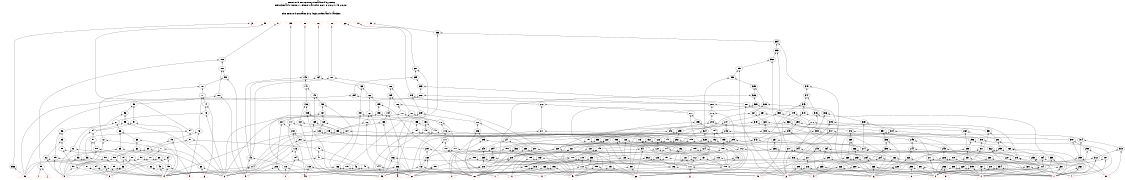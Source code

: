 # Network structure generated by ABC

digraph network {
size = "7.5,10";
center = true;
edge [dir = back];

{
  node [shape = plaintext];
  edge [style = invis];
  LevelTitle1 [label=""];
  LevelTitle2 [label=""];
  Level17 [label = ""];
  Level16 [label = ""];
  Level15 [label = ""];
  Level14 [label = ""];
  Level13 [label = ""];
  Level12 [label = ""];
  Level11 [label = ""];
  Level10 [label = ""];
  Level9 [label = ""];
  Level8 [label = ""];
  Level7 [label = ""];
  Level6 [label = ""];
  Level5 [label = ""];
  Level4 [label = ""];
  Level3 [label = ""];
  Level2 [label = ""];
  Level1 [label = ""];
  Level0 [label = ""];
  LevelTitle1 ->  LevelTitle2 ->  Level17 ->  Level16 ->  Level15 ->  Level14 ->  Level13 ->  Level12 ->  Level11 ->  Level10 ->  Level9 ->  Level8 ->  Level7 ->  Level6 ->  Level5 ->  Level4 ->  Level3 ->  Level2 ->  Level1 ->  Level0;
}

{
  rank = same;
  LevelTitle1;
  title1 [shape=plaintext,
          fontsize=20,
          fontname = "Times-Roman",
          label="Network structure visualized by ABC\nBenchmark \"term1\". Time was Thu Oct  8 20:27:49 2020. "
         ];
}

{
  rank = same;
  LevelTitle2;
  title2 [shape=plaintext,
          fontsize=18,
          fontname = "Times-Roman",
          label="The network contains 312 logic nodes and 0 latches.\n"
         ];
}

{
  rank = same;
  Level17;
  Node35 [label = "j0", shape = invtriangle, color = coral, fillcolor = coral];
  Node36 [label = "k0", shape = invtriangle, color = coral, fillcolor = coral];
  Node37 [label = "l0", shape = invtriangle, color = coral, fillcolor = coral];
  Node38 [label = "m0", shape = invtriangle, color = coral, fillcolor = coral];
  Node39 [label = "n0", shape = invtriangle, color = coral, fillcolor = coral];
  Node40 [label = "o0", shape = invtriangle, color = coral, fillcolor = coral];
  Node41 [label = "p0", shape = invtriangle, color = coral, fillcolor = coral];
  Node42 [label = "q0", shape = invtriangle, color = coral, fillcolor = coral];
  Node43 [label = "r0", shape = invtriangle, color = coral, fillcolor = coral];
  Node44 [label = "s0", shape = invtriangle, color = coral, fillcolor = coral];
}

{
  rank = same;
  Level16;
  Node355 [label = "355\n", shape = ellipse];
}

{
  rank = same;
  Level15;
  Node354 [label = "354\n", shape = ellipse];
}

{
  rank = same;
  Level14;
  Node353 [label = "353\n", shape = ellipse];
}

{
  rank = same;
  Level13;
  Node102 [label = "102\n", shape = ellipse];
  Node352 [label = "352\n", shape = ellipse];
}

{
  rank = same;
  Level12;
  Node101 [label = "101\n", shape = ellipse];
  Node287 [label = "287\n", shape = ellipse];
  Node351 [label = "351\n", shape = ellipse];
}

{
  rank = same;
  Level11;
  Node99 [label = "99\n", shape = ellipse];
  Node143 [label = "143\n", shape = ellipse];
  Node164 [label = "164\n", shape = ellipse];
  Node187 [label = "187\n", shape = ellipse];
  Node285 [label = "285\n", shape = ellipse];
  Node330 [label = "330\n", shape = ellipse];
}

{
  rank = same;
  Level10;
  Node78 [label = "78\n", shape = ellipse];
  Node141 [label = "141\n", shape = ellipse];
  Node163 [label = "163\n", shape = ellipse];
  Node186 [label = "186\n", shape = ellipse];
  Node283 [label = "283\n", shape = ellipse];
  Node329 [label = "329\n", shape = ellipse];
  Node348 [label = "348\n", shape = ellipse];
}

{
  rank = same;
  Level9;
  Node77 [label = "77\n", shape = ellipse];
  Node100 [label = "100\n", shape = ellipse];
  Node140 [label = "140\n", shape = ellipse];
  Node162 [label = "162\n", shape = ellipse];
  Node185 [label = "185\n", shape = ellipse];
  Node213 [label = "213\n", shape = ellipse];
  Node282 [label = "282\n", shape = ellipse];
  Node284 [label = "284\n", shape = ellipse];
  Node326 [label = "326\n", shape = ellipse];
  Node347 [label = "347\n", shape = ellipse];
}

{
  rank = same;
  Level8;
  Node74 [label = "74\n", shape = ellipse];
  Node98 [label = "98\n", shape = ellipse];
  Node136 [label = "136\n", shape = ellipse];
  Node138 [label = "138\n", shape = ellipse];
  Node159 [label = "159\n", shape = ellipse];
  Node182 [label = "182\n", shape = ellipse];
  Node212 [label = "212\n", shape = ellipse];
  Node280 [label = "280\n", shape = ellipse];
  Node281 [label = "281\n", shape = ellipse];
  Node325 [label = "325\n", shape = ellipse];
  Node328 [label = "328\n", shape = ellipse];
  Node343 [label = "343\n", shape = ellipse];
}

{
  rank = same;
  Level7;
  Node73 [label = "73\n", shape = ellipse];
  Node96 [label = "96\n", shape = ellipse];
  Node135 [label = "135\n", shape = ellipse];
  Node137 [label = "137\n", shape = ellipse];
  Node157 [label = "157\n", shape = ellipse];
  Node158 [label = "158\n", shape = ellipse];
  Node161 [label = "161\n", shape = ellipse];
  Node180 [label = "180\n", shape = ellipse];
  Node181 [label = "181\n", shape = ellipse];
  Node184 [label = "184\n", shape = ellipse];
  Node209 [label = "209\n", shape = ellipse];
  Node210 [label = "210\n", shape = ellipse];
  Node251 [label = "251\n", shape = ellipse];
  Node276 [label = "276\n", shape = ellipse];
  Node279 [label = "279\n", shape = ellipse];
  Node306 [label = "306\n", shape = ellipse];
  Node327 [label = "327\n", shape = ellipse];
  Node340 [label = "340\n", shape = ellipse];
  Node346 [label = "346\n", shape = ellipse];
  Node350 [label = "350\n", shape = ellipse];
}

{
  rank = same;
  Level6;
  Node67 [label = "67\n", shape = ellipse];
  Node95 [label = "95\n", shape = ellipse];
  Node97 [label = "97\n", shape = ellipse];
  Node117 [label = "117\n", shape = ellipse];
  Node129 [label = "129\n", shape = ellipse];
  Node134 [label = "134\n", shape = ellipse];
  Node139 [label = "139\n", shape = ellipse];
  Node150 [label = "150\n", shape = ellipse];
  Node155 [label = "155\n", shape = ellipse];
  Node160 [label = "160\n", shape = ellipse];
  Node178 [label = "178\n", shape = ellipse];
  Node183 [label = "183\n", shape = ellipse];
  Node195 [label = "195\n", shape = ellipse];
  Node204 [label = "204\n", shape = ellipse];
  Node208 [label = "208\n", shape = ellipse];
  Node247 [label = "247\n", shape = ellipse];
  Node250 [label = "250\n", shape = ellipse];
  Node273 [label = "273\n", shape = ellipse];
  Node278 [label = "278\n", shape = ellipse];
  Node305 [label = "305\n", shape = ellipse];
  Node320 [label = "320\n", shape = ellipse];
  Node338 [label = "338\n", shape = ellipse];
  Node345 [label = "345\n", shape = ellipse];
  Node349 [label = "349\n", shape = ellipse];
}

{
  rank = same;
  Level5;
  Node54 [label = "54\n", shape = ellipse];
  Node66 [label = "66\n", shape = ellipse];
  Node76 [label = "76\n", shape = ellipse];
  Node86 [label = "86\n", shape = ellipse];
  Node94 [label = "94\n", shape = ellipse];
  Node115 [label = "115\n", shape = ellipse];
  Node127 [label = "127\n", shape = ellipse];
  Node128 [label = "128\n", shape = ellipse];
  Node133 [label = "133\n", shape = ellipse];
  Node148 [label = "148\n", shape = ellipse];
  Node149 [label = "149\n", shape = ellipse];
  Node154 [label = "154\n", shape = ellipse];
  Node176 [label = "176\n", shape = ellipse];
  Node194 [label = "194\n", shape = ellipse];
  Node202 [label = "202\n", shape = ellipse];
  Node206 [label = "206\n", shape = ellipse];
  Node211 [label = "211\n", shape = ellipse];
  Node242 [label = "242\n", shape = ellipse];
  Node246 [label = "246\n", shape = ellipse];
  Node249 [label = "249\n", shape = ellipse];
  Node262 [label = "262\n", shape = ellipse];
  Node272 [label = "272\n", shape = ellipse];
  Node295 [label = "295\n", shape = ellipse];
  Node303 [label = "303\n", shape = ellipse];
  Node304 [label = "304\n", shape = ellipse];
  Node317 [label = "317\n", shape = ellipse];
  Node319 [label = "319\n", shape = ellipse];
  Node324 [label = "324\n", shape = ellipse];
  Node331 [label = "331\n", shape = ellipse];
  Node337 [label = "337\n", shape = ellipse];
}

{
  rank = same;
  Level4;
  Node51 [label = "51\n", shape = ellipse];
  Node63 [label = "63\n", shape = ellipse];
  Node72 [label = "72\n", shape = ellipse];
  Node75 [label = "75\n", shape = ellipse];
  Node83 [label = "83\n", shape = ellipse];
  Node91 [label = "91\n", shape = ellipse];
  Node113 [label = "113\n", shape = ellipse];
  Node122 [label = "122\n", shape = ellipse];
  Node126 [label = "126\n", shape = ellipse];
  Node132 [label = "132\n", shape = ellipse];
  Node147 [label = "147\n", shape = ellipse];
  Node153 [label = "153\n", shape = ellipse];
  Node171 [label = "171\n", shape = ellipse];
  Node175 [label = "175\n", shape = ellipse];
  Node191 [label = "191\n", shape = ellipse];
  Node192 [label = "192\n", shape = ellipse];
  Node193 [label = "193\n", shape = ellipse];
  Node201 [label = "201\n", shape = ellipse];
  Node205 [label = "205\n", shape = ellipse];
  Node222 [label = "222\n", shape = ellipse];
  Node237 [label = "237\n", shape = ellipse];
  Node241 [label = "241\n", shape = ellipse];
  Node245 [label = "245\n", shape = ellipse];
  Node261 [label = "261\n", shape = ellipse];
  Node269 [label = "269\n", shape = ellipse];
  Node275 [label = "275\n", shape = ellipse];
  Node292 [label = "292\n", shape = ellipse];
  Node296 [label = "296\n", shape = ellipse];
  Node300 [label = "300\n", shape = ellipse];
  Node314 [label = "314\n", shape = ellipse];
  Node318 [label = "318\n", shape = ellipse];
  Node323 [label = "323\n", shape = ellipse];
  Node333 [label = "333\n", shape = ellipse];
  Node336 [label = "336\n", shape = ellipse];
  Node342 [label = "342\n", shape = ellipse];
}

{
  rank = same;
  Level3;
  Node48 [label = "48\n", shape = ellipse];
  Node61 [label = "61\n", shape = ellipse];
  Node62 [label = "62\n", shape = ellipse];
  Node65 [label = "65\n", shape = ellipse];
  Node69 [label = "69\n", shape = ellipse];
  Node71 [label = "71\n", shape = ellipse];
  Node80 [label = "80\n", shape = ellipse];
  Node88 [label = "88\n", shape = ellipse];
  Node109 [label = "109\n", shape = ellipse];
  Node116 [label = "116\n", shape = ellipse];
  Node120 [label = "120\n", shape = ellipse];
  Node124 [label = "124\n", shape = ellipse];
  Node130 [label = "130\n", shape = ellipse];
  Node145 [label = "145\n", shape = ellipse];
  Node152 [label = "152\n", shape = ellipse];
  Node170 [label = "170\n", shape = ellipse];
  Node172 [label = "172\n", shape = ellipse];
  Node174 [label = "174\n", shape = ellipse];
  Node177 [label = "177\n", shape = ellipse];
  Node188 [label = "188\n", shape = ellipse];
  Node190 [label = "190\n", shape = ellipse];
  Node200 [label = "200\n", shape = ellipse];
  Node207 [label = "207\n", shape = ellipse];
  Node220 [label = "220\n", shape = ellipse];
  Node221 [label = "221\n", shape = ellipse];
  Node234 [label = "234\n", shape = ellipse];
  Node236 [label = "236\n", shape = ellipse];
  Node238 [label = "238\n", shape = ellipse];
  Node240 [label = "240\n", shape = ellipse];
  Node243 [label = "243\n", shape = ellipse];
  Node244 [label = "244\n", shape = ellipse];
  Node248 [label = "248\n", shape = ellipse];
  Node258 [label = "258\n", shape = ellipse];
  Node259 [label = "259\n", shape = ellipse];
  Node260 [label = "260\n", shape = ellipse];
  Node266 [label = "266\n", shape = ellipse];
  Node274 [label = "274\n", shape = ellipse];
  Node277 [label = "277\n", shape = ellipse];
  Node294 [label = "294\n", shape = ellipse];
  Node298 [label = "298\n", shape = ellipse];
  Node311 [label = "311\n", shape = ellipse];
  Node313 [label = "313\n", shape = ellipse];
  Node322 [label = "322\n", shape = ellipse];
  Node332 [label = "332\n", shape = ellipse];
  Node335 [label = "335\n", shape = ellipse];
  Node341 [label = "341\n", shape = ellipse];
  Node344 [label = "344\n", shape = ellipse];
}

{
  rank = same;
  Level2;
  Node47 [label = "47\n", shape = ellipse];
  Node50 [label = "50\n", shape = ellipse];
  Node53 [label = "53\n", shape = ellipse];
  Node58 [label = "58\n", shape = ellipse];
  Node60 [label = "60\n", shape = ellipse];
  Node64 [label = "64\n", shape = ellipse];
  Node70 [label = "70\n", shape = ellipse];
  Node79 [label = "79\n", shape = ellipse];
  Node82 [label = "82\n", shape = ellipse];
  Node85 [label = "85\n", shape = ellipse];
  Node87 [label = "87\n", shape = ellipse];
  Node90 [label = "90\n", shape = ellipse];
  Node93 [label = "93\n", shape = ellipse];
  Node104 [label = "104\n", shape = ellipse];
  Node107 [label = "107\n", shape = ellipse];
  Node112 [label = "112\n", shape = ellipse];
  Node119 [label = "119\n", shape = ellipse];
  Node121 [label = "121\n", shape = ellipse];
  Node123 [label = "123\n", shape = ellipse];
  Node125 [label = "125\n", shape = ellipse];
  Node131 [label = "131\n", shape = ellipse];
  Node142 [label = "142\n", shape = ellipse];
  Node146 [label = "146\n", shape = ellipse];
  Node151 [label = "151\n", shape = ellipse];
  Node166 [label = "166\n", shape = ellipse];
  Node168 [label = "168\n", shape = ellipse];
  Node169 [label = "169\n", shape = ellipse];
  Node173 [label = "173\n", shape = ellipse];
  Node189 [label = "189\n", shape = ellipse];
  Node198 [label = "198\n", shape = ellipse];
  Node215 [label = "215\n", shape = ellipse];
  Node217 [label = "217\n", shape = ellipse];
  Node219 [label = "219\n", shape = ellipse];
  Node224 [label = "224\n", shape = ellipse];
  Node226 [label = "226\n", shape = ellipse];
  Node227 [label = "227\n", shape = ellipse];
  Node228 [label = "228\n", shape = ellipse];
  Node230 [label = "230\n", shape = ellipse];
  Node232 [label = "232\n", shape = ellipse];
  Node235 [label = "235\n", shape = ellipse];
  Node239 [label = "239\n", shape = ellipse];
  Node253 [label = "253\n", shape = ellipse];
  Node254 [label = "254\n", shape = ellipse];
  Node257 [label = "257\n", shape = ellipse];
  Node264 [label = "264\n", shape = ellipse];
  Node265 [label = "265\n", shape = ellipse];
  Node268 [label = "268\n", shape = ellipse];
  Node271 [label = "271\n", shape = ellipse];
  Node290 [label = "290\n", shape = ellipse];
  Node293 [label = "293\n", shape = ellipse];
  Node297 [label = "297\n", shape = ellipse];
  Node299 [label = "299\n", shape = ellipse];
  Node302 [label = "302\n", shape = ellipse];
  Node310 [label = "310\n", shape = ellipse];
  Node312 [label = "312\n", shape = ellipse];
  Node316 [label = "316\n", shape = ellipse];
  Node339 [label = "339\n", shape = ellipse];
}

{
  rank = same;
  Level1;
  Node45 [label = "45\n", shape = ellipse];
  Node46 [label = "46\n", shape = ellipse];
  Node49 [label = "49\n", shape = ellipse];
  Node52 [label = "52\n", shape = ellipse];
  Node55 [label = "55\n", shape = ellipse];
  Node56 [label = "56\n", shape = ellipse];
  Node57 [label = "57\n", shape = ellipse];
  Node59 [label = "59\n", shape = ellipse];
  Node68 [label = "68\n", shape = ellipse];
  Node81 [label = "81\n", shape = ellipse];
  Node84 [label = "84\n", shape = ellipse];
  Node89 [label = "89\n", shape = ellipse];
  Node92 [label = "92\n", shape = ellipse];
  Node103 [label = "103\n", shape = ellipse];
  Node105 [label = "105\n", shape = ellipse];
  Node106 [label = "106\n", shape = ellipse];
  Node108 [label = "108\n", shape = ellipse];
  Node110 [label = "110\n", shape = ellipse];
  Node111 [label = "111\n", shape = ellipse];
  Node114 [label = "114\n", shape = ellipse];
  Node118 [label = "118\n", shape = ellipse];
  Node144 [label = "144\n", shape = ellipse];
  Node156 [label = "156\n", shape = ellipse];
  Node165 [label = "165\n", shape = ellipse];
  Node167 [label = "167\n", shape = ellipse];
  Node179 [label = "179\n", shape = ellipse];
  Node196 [label = "196\n", shape = ellipse];
  Node197 [label = "197\n", shape = ellipse];
  Node199 [label = "199\n", shape = ellipse];
  Node203 [label = "203\n", shape = ellipse];
  Node214 [label = "214\n", shape = ellipse];
  Node216 [label = "216\n", shape = ellipse];
  Node218 [label = "218\n", shape = ellipse];
  Node223 [label = "223\n", shape = ellipse];
  Node225 [label = "225\n", shape = ellipse];
  Node229 [label = "229\n", shape = ellipse];
  Node231 [label = "231\n", shape = ellipse];
  Node233 [label = "233\n", shape = ellipse];
  Node252 [label = "252\n", shape = ellipse];
  Node255 [label = "255\n", shape = ellipse];
  Node256 [label = "256\n", shape = ellipse];
  Node263 [label = "263\n", shape = ellipse];
  Node267 [label = "267\n", shape = ellipse];
  Node270 [label = "270\n", shape = ellipse];
  Node286 [label = "286\n", shape = ellipse];
  Node288 [label = "288\n", shape = ellipse];
  Node289 [label = "289\n", shape = ellipse];
  Node291 [label = "291\n", shape = ellipse];
  Node301 [label = "301\n", shape = ellipse];
  Node307 [label = "307\n", shape = ellipse];
  Node308 [label = "308\n", shape = ellipse];
  Node309 [label = "309\n", shape = ellipse];
  Node315 [label = "315\n", shape = ellipse];
  Node321 [label = "321\n", shape = ellipse];
  Node334 [label = "334\n", shape = ellipse];
  Node356 [label = "356\n", shape = ellipse];
}

{
  rank = same;
  Level0;
  Node1 [label = "a", shape = triangle, color = coral, fillcolor = coral];
  Node2 [label = "b", shape = triangle, color = coral, fillcolor = coral];
  Node3 [label = "c", shape = triangle, color = coral, fillcolor = coral];
  Node4 [label = "d", shape = triangle, color = coral, fillcolor = coral];
  Node5 [label = "e", shape = triangle, color = coral, fillcolor = coral];
  Node6 [label = "f", shape = triangle, color = coral, fillcolor = coral];
  Node7 [label = "g", shape = triangle, color = coral, fillcolor = coral];
  Node8 [label = "h", shape = triangle, color = coral, fillcolor = coral];
  Node9 [label = "i", shape = triangle, color = coral, fillcolor = coral];
  Node10 [label = "j", shape = triangle, color = coral, fillcolor = coral];
  Node11 [label = "k", shape = triangle, color = coral, fillcolor = coral];
  Node12 [label = "l", shape = triangle, color = coral, fillcolor = coral];
  Node13 [label = "m", shape = triangle, color = coral, fillcolor = coral];
  Node14 [label = "n", shape = triangle, color = coral, fillcolor = coral];
  Node15 [label = "o", shape = triangle, color = coral, fillcolor = coral];
  Node16 [label = "p", shape = triangle, color = coral, fillcolor = coral];
  Node17 [label = "q", shape = triangle, color = coral, fillcolor = coral];
  Node18 [label = "r", shape = triangle, color = coral, fillcolor = coral];
  Node19 [label = "s", shape = triangle, color = coral, fillcolor = coral];
  Node20 [label = "t", shape = triangle, color = coral, fillcolor = coral];
  Node21 [label = "u", shape = triangle, color = coral, fillcolor = coral];
  Node22 [label = "v", shape = triangle, color = coral, fillcolor = coral];
  Node23 [label = "w", shape = triangle, color = coral, fillcolor = coral];
  Node24 [label = "x", shape = triangle, color = coral, fillcolor = coral];
  Node25 [label = "y", shape = triangle, color = coral, fillcolor = coral];
  Node26 [label = "z", shape = triangle, color = coral, fillcolor = coral];
  Node27 [label = "a0", shape = triangle, color = coral, fillcolor = coral];
  Node28 [label = "c0", shape = triangle, color = coral, fillcolor = coral];
  Node29 [label = "d0", shape = triangle, color = coral, fillcolor = coral];
  Node30 [label = "e0", shape = triangle, color = coral, fillcolor = coral];
  Node31 [label = "f0", shape = triangle, color = coral, fillcolor = coral];
  Node32 [label = "g0", shape = triangle, color = coral, fillcolor = coral];
  Node33 [label = "h0", shape = triangle, color = coral, fillcolor = coral];
  Node34 [label = "i0", shape = triangle, color = coral, fillcolor = coral];
}

title1 -> title2 [style = invis];
title2 -> Node35 [style = invis];
title2 -> Node36 [style = invis];
title2 -> Node37 [style = invis];
title2 -> Node38 [style = invis];
title2 -> Node39 [style = invis];
title2 -> Node40 [style = invis];
title2 -> Node41 [style = invis];
title2 -> Node42 [style = invis];
title2 -> Node43 [style = invis];
title2 -> Node44 [style = invis];
Node35 -> Node36 [style = invis];
Node36 -> Node37 [style = invis];
Node37 -> Node38 [style = invis];
Node38 -> Node39 [style = invis];
Node39 -> Node40 [style = invis];
Node40 -> Node41 [style = invis];
Node41 -> Node42 [style = invis];
Node42 -> Node43 [style = invis];
Node43 -> Node44 [style = invis];
Node35 -> Node356 [style = solid];
Node36 -> Node54 [style = solid];
Node37 -> Node102 [style = solid];
Node38 -> Node117 [style = solid];
Node39 -> Node143 [style = solid];
Node40 -> Node164 [style = solid];
Node41 -> Node187 [style = solid];
Node42 -> Node213 [style = solid];
Node43 -> Node287 [style = solid];
Node44 -> Node355 [style = solid];
Node45 -> Node3 [style = solid];
Node45 -> Node34 [style = solid];
Node46 -> Node3 [style = solid];
Node46 -> Node34 [style = solid];
Node47 -> Node4 [style = solid];
Node47 -> Node46 [style = solid];
Node48 -> Node45 [style = solid];
Node48 -> Node47 [style = solid];
Node49 -> Node3 [style = solid];
Node49 -> Node4 [style = solid];
Node50 -> Node33 [style = solid];
Node50 -> Node49 [style = solid];
Node51 -> Node48 [style = solid];
Node51 -> Node50 [style = solid];
Node52 -> Node3 [style = solid];
Node52 -> Node4 [style = solid];
Node53 -> Node33 [style = solid];
Node53 -> Node52 [style = solid];
Node54 -> Node51 [style = solid];
Node54 -> Node53 [style = solid];
Node55 -> Node9 [style = solid];
Node55 -> Node10 [style = solid];
Node56 -> Node5 [style = solid];
Node56 -> Node8 [style = solid];
Node57 -> Node5 [style = solid];
Node57 -> Node8 [style = solid];
Node58 -> Node56 [style = solid];
Node58 -> Node57 [style = solid];
Node59 -> Node4 [style = solid];
Node59 -> Node6 [style = solid];
Node60 -> Node5 [style = solid];
Node60 -> Node59 [style = solid];
Node61 -> Node8 [style = solid];
Node61 -> Node60 [style = solid];
Node62 -> Node4 [style = solid];
Node62 -> Node58 [style = solid];
Node63 -> Node6 [style = solid];
Node63 -> Node62 [style = solid];
Node64 -> Node5 [style = solid];
Node64 -> Node59 [style = solid];
Node65 -> Node8 [style = solid];
Node65 -> Node64 [style = solid];
Node66 -> Node63 [style = solid];
Node66 -> Node65 [style = solid];
Node67 -> Node61 [style = solid];
Node67 -> Node66 [style = solid];
Node68 -> Node3 [style = solid];
Node68 -> Node7 [style = solid];
Node69 -> Node58 [style = solid];
Node69 -> Node68 [style = solid];
Node70 -> Node56 [style = solid];
Node70 -> Node59 [style = solid];
Node71 -> Node68 [style = solid];
Node71 -> Node70 [style = solid];
Node72 -> Node57 [style = solid];
Node72 -> Node71 [style = solid];
Node73 -> Node3 [style = solid];
Node73 -> Node67 [style = solid];
Node74 -> Node7 [style = solid];
Node74 -> Node73 [style = solid];
Node75 -> Node4 [style = solid];
Node75 -> Node69 [style = solid];
Node76 -> Node6 [style = solid];
Node76 -> Node75 [style = solid];
Node77 -> Node74 [style = solid];
Node77 -> Node76 [style = solid];
Node78 -> Node72 [style = solid];
Node78 -> Node77 [style = solid];
Node79 -> Node4 [style = solid];
Node79 -> Node56 [style = solid];
Node80 -> Node57 [style = solid];
Node80 -> Node79 [style = solid];
Node81 -> Node4 [style = solid];
Node81 -> Node5 [style = solid];
Node82 -> Node8 [style = solid];
Node82 -> Node81 [style = solid];
Node83 -> Node80 [style = solid];
Node83 -> Node82 [style = solid];
Node84 -> Node4 [style = solid];
Node84 -> Node5 [style = solid];
Node85 -> Node8 [style = solid];
Node85 -> Node84 [style = solid];
Node86 -> Node83 [style = solid];
Node86 -> Node85 [style = solid];
Node87 -> Node4 [style = solid];
Node87 -> Node56 [style = solid];
Node88 -> Node57 [style = solid];
Node88 -> Node87 [style = solid];
Node89 -> Node4 [style = solid];
Node89 -> Node5 [style = solid];
Node90 -> Node8 [style = solid];
Node90 -> Node89 [style = solid];
Node91 -> Node88 [style = solid];
Node91 -> Node90 [style = solid];
Node92 -> Node4 [style = solid];
Node92 -> Node5 [style = solid];
Node93 -> Node8 [style = solid];
Node93 -> Node92 [style = solid];
Node94 -> Node91 [style = solid];
Node94 -> Node93 [style = solid];
Node95 -> Node3 [style = solid];
Node95 -> Node94 [style = solid];
Node96 -> Node86 [style = solid];
Node96 -> Node95 [style = solid];
Node97 -> Node3 [style = solid];
Node97 -> Node94 [style = solid];
Node98 -> Node96 [style = solid];
Node98 -> Node97 [style = solid];
Node99 -> Node2 [style = solid];
Node99 -> Node78 [style = solid];
Node100 -> Node2 [style = solid];
Node100 -> Node98 [style = solid];
Node101 -> Node99 [style = solid];
Node101 -> Node100 [style = solid];
Node102 -> Node55 [style = solid];
Node102 -> Node101 [style = solid];
Node103 -> Node27 [style = solid];
Node103 -> Node28 [style = solid];
Node104 -> Node26 [style = solid];
Node104 -> Node103 [style = solid];
Node105 -> Node16 [style = solid];
Node105 -> Node21 [style = solid];
Node106 -> Node17 [style = solid];
Node106 -> Node22 [style = solid];
Node107 -> Node105 [style = solid];
Node107 -> Node106 [style = solid];
Node108 -> Node18 [style = solid];
Node108 -> Node23 [style = solid];
Node109 -> Node107 [style = solid];
Node109 -> Node108 [style = solid];
Node110 -> Node19 [style = solid];
Node110 -> Node24 [style = solid];
Node111 -> Node20 [style = solid];
Node111 -> Node25 [style = solid];
Node112 -> Node110 [style = solid];
Node112 -> Node111 [style = solid];
Node113 -> Node109 [style = solid];
Node113 -> Node112 [style = solid];
Node114 -> Node3 [style = solid];
Node114 -> Node4 [style = solid];
Node115 -> Node113 [style = solid];
Node115 -> Node114 [style = solid];
Node116 -> Node2 [style = solid];
Node116 -> Node104 [style = solid];
Node117 -> Node115 [style = solid];
Node117 -> Node116 [style = solid];
Node118 -> Node26 [style = solid];
Node118 -> Node27 [style = solid];
Node119 -> Node105 [style = solid];
Node119 -> Node110 [style = solid];
Node120 -> Node108 [style = solid];
Node120 -> Node119 [style = solid];
Node121 -> Node106 [style = solid];
Node121 -> Node111 [style = solid];
Node122 -> Node120 [style = solid];
Node122 -> Node121 [style = solid];
Node123 -> Node106 [style = solid];
Node123 -> Node110 [style = solid];
Node124 -> Node108 [style = solid];
Node124 -> Node123 [style = solid];
Node125 -> Node105 [style = solid];
Node125 -> Node111 [style = solid];
Node126 -> Node124 [style = solid];
Node126 -> Node125 [style = solid];
Node127 -> Node3 [style = solid];
Node127 -> Node122 [style = solid];
Node128 -> Node4 [style = solid];
Node128 -> Node126 [style = solid];
Node129 -> Node127 [style = solid];
Node129 -> Node128 [style = solid];
Node130 -> Node110 [style = solid];
Node130 -> Node125 [style = solid];
Node131 -> Node106 [style = solid];
Node131 -> Node108 [style = solid];
Node132 -> Node130 [style = solid];
Node132 -> Node131 [style = solid];
Node133 -> Node114 [style = solid];
Node133 -> Node132 [style = solid];
Node134 -> Node29 [style = solid];
Node134 -> Node133 [style = solid];
Node135 -> Node28 [style = solid];
Node135 -> Node129 [style = solid];
Node136 -> Node134 [style = solid];
Node136 -> Node135 [style = solid];
Node137 -> Node29 [style = solid];
Node137 -> Node129 [style = solid];
Node138 -> Node28 [style = solid];
Node138 -> Node137 [style = solid];
Node139 -> Node29 [style = solid];
Node139 -> Node133 [style = solid];
Node140 -> Node138 [style = solid];
Node140 -> Node139 [style = solid];
Node141 -> Node136 [style = solid];
Node141 -> Node140 [style = solid];
Node142 -> Node2 [style = solid];
Node142 -> Node118 [style = solid];
Node143 -> Node141 [style = solid];
Node143 -> Node142 [style = solid];
Node144 -> Node29 [style = solid];
Node144 -> Node30 [style = solid];
Node145 -> Node107 [style = solid];
Node145 -> Node110 [style = solid];
Node146 -> Node108 [style = solid];
Node146 -> Node111 [style = solid];
Node147 -> Node145 [style = solid];
Node147 -> Node146 [style = solid];
Node148 -> Node28 [style = solid];
Node148 -> Node147 [style = solid];
Node149 -> Node29 [style = solid];
Node149 -> Node122 [style = solid];
Node150 -> Node148 [style = solid];
Node150 -> Node149 [style = solid];
Node151 -> Node108 [style = solid];
Node151 -> Node110 [style = solid];
Node152 -> Node106 [style = solid];
Node152 -> Node151 [style = solid];
Node153 -> Node125 [style = solid];
Node153 -> Node152 [style = solid];
Node154 -> Node29 [style = solid];
Node154 -> Node153 [style = solid];
Node155 -> Node148 [style = solid];
Node155 -> Node154 [style = solid];
Node156 -> Node4 [style = solid];
Node156 -> Node30 [style = solid];
Node157 -> Node155 [style = solid];
Node157 -> Node156 [style = solid];
Node158 -> Node3 [style = solid];
Node158 -> Node150 [style = solid];
Node159 -> Node30 [style = solid];
Node159 -> Node158 [style = solid];
Node160 -> Node133 [style = solid];
Node160 -> Node144 [style = solid];
Node161 -> Node28 [style = solid];
Node161 -> Node160 [style = solid];
Node162 -> Node159 [style = solid];
Node162 -> Node161 [style = solid];
Node163 -> Node157 [style = solid];
Node163 -> Node162 [style = solid];
Node164 -> Node142 [style = solid];
Node164 -> Node163 [style = solid];
Node165 -> Node30 [style = solid];
Node165 -> Node31 [style = solid];
Node166 -> Node29 [style = solid];
Node166 -> Node165 [style = solid];
Node167 -> Node29 [style = solid];
Node167 -> Node30 [style = solid];
Node168 -> Node28 [style = solid];
Node168 -> Node167 [style = solid];
Node169 -> Node24 [style = solid];
Node169 -> Node111 [style = solid];
Node170 -> Node23 [style = solid];
Node170 -> Node169 [style = solid];
Node171 -> Node168 [style = solid];
Node171 -> Node170 [style = solid];
Node172 -> Node18 [style = solid];
Node172 -> Node112 [style = solid];
Node173 -> Node19 [style = solid];
Node173 -> Node111 [style = solid];
Node174 -> Node23 [style = solid];
Node174 -> Node173 [style = solid];
Node175 -> Node172 [style = solid];
Node175 -> Node174 [style = solid];
Node176 -> Node171 [style = solid];
Node176 -> Node175 [style = solid];
Node177 -> Node107 [style = solid];
Node177 -> Node168 [style = solid];
Node178 -> Node176 [style = solid];
Node178 -> Node177 [style = solid];
Node179 -> Node4 [style = solid];
Node179 -> Node31 [style = solid];
Node180 -> Node178 [style = solid];
Node180 -> Node179 [style = solid];
Node181 -> Node3 [style = solid];
Node181 -> Node178 [style = solid];
Node182 -> Node31 [style = solid];
Node182 -> Node181 [style = solid];
Node183 -> Node133 [style = solid];
Node183 -> Node166 [style = solid];
Node184 -> Node28 [style = solid];
Node184 -> Node183 [style = solid];
Node185 -> Node182 [style = solid];
Node185 -> Node184 [style = solid];
Node186 -> Node180 [style = solid];
Node186 -> Node185 [style = solid];
Node187 -> Node142 [style = solid];
Node187 -> Node186 [style = solid];
Node188 -> Node108 [style = solid];
Node188 -> Node112 [style = solid];
Node189 -> Node23 [style = solid];
Node189 -> Node110 [style = solid];
Node190 -> Node22 [style = solid];
Node190 -> Node189 [style = solid];
Node191 -> Node111 [style = solid];
Node191 -> Node190 [style = solid];
Node192 -> Node22 [style = solid];
Node192 -> Node172 [style = solid];
Node193 -> Node17 [style = solid];
Node193 -> Node188 [style = solid];
Node194 -> Node192 [style = solid];
Node194 -> Node193 [style = solid];
Node195 -> Node191 [style = solid];
Node195 -> Node194 [style = solid];
Node196 -> Node30 [style = solid];
Node196 -> Node31 [style = solid];
Node197 -> Node28 [style = solid];
Node197 -> Node29 [style = solid];
Node198 -> Node196 [style = solid];
Node198 -> Node197 [style = solid];
Node199 -> Node31 [style = solid];
Node199 -> Node32 [style = solid];
Node200 -> Node168 [style = solid];
Node200 -> Node199 [style = solid];
Node201 -> Node114 [style = solid];
Node201 -> Node200 [style = solid];
Node202 -> Node27 [style = solid];
Node202 -> Node201 [style = solid];
Node203 -> Node2 [style = solid];
Node203 -> Node26 [style = solid];
Node204 -> Node202 [style = solid];
Node204 -> Node203 [style = solid];
Node205 -> Node21 [style = solid];
Node205 -> Node188 [style = solid];
Node206 -> Node22 [style = solid];
Node206 -> Node205 [style = solid];
Node207 -> Node32 [style = solid];
Node207 -> Node198 [style = solid];
Node208 -> Node206 [style = solid];
Node208 -> Node207 [style = solid];
Node209 -> Node204 [style = solid];
Node209 -> Node208 [style = solid];
Node210 -> Node16 [style = solid];
Node210 -> Node195 [style = solid];
Node211 -> Node21 [style = solid];
Node211 -> Node193 [style = solid];
Node212 -> Node210 [style = solid];
Node212 -> Node211 [style = solid];
Node213 -> Node209 [style = solid];
Node213 -> Node212 [style = solid];
Node214 -> Node19 [style = solid];
Node214 -> Node20 [style = solid];
Node215 -> Node18 [style = solid];
Node215 -> Node214 [style = solid];
Node216 -> Node16 [style = solid];
Node216 -> Node17 [style = solid];
Node217 -> Node11 [style = solid];
Node217 -> Node216 [style = solid];
Node218 -> Node28 [style = solid];
Node218 -> Node29 [style = solid];
Node219 -> Node30 [style = solid];
Node219 -> Node218 [style = solid];
Node220 -> Node31 [style = solid];
Node220 -> Node219 [style = solid];
Node221 -> Node31 [style = solid];
Node221 -> Node219 [style = solid];
Node222 -> Node220 [style = solid];
Node222 -> Node221 [style = solid];
Node223 -> Node16 [style = solid];
Node223 -> Node17 [style = solid];
Node224 -> Node12 [style = solid];
Node224 -> Node223 [style = solid];
Node225 -> Node16 [style = solid];
Node225 -> Node17 [style = solid];
Node226 -> Node13 [style = solid];
Node226 -> Node225 [style = solid];
Node227 -> Node18 [style = solid];
Node227 -> Node214 [style = solid];
Node228 -> Node14 [style = solid];
Node228 -> Node225 [style = solid];
Node229 -> Node19 [style = solid];
Node229 -> Node20 [style = solid];
Node230 -> Node18 [style = solid];
Node230 -> Node229 [style = solid];
Node231 -> Node18 [style = solid];
Node231 -> Node19 [style = solid];
Node232 -> Node17 [style = solid];
Node232 -> Node231 [style = solid];
Node233 -> Node15 [style = solid];
Node233 -> Node16 [style = solid];
Node234 -> Node232 [style = solid];
Node234 -> Node233 [style = solid];
Node235 -> Node31 [style = solid];
Node235 -> Node218 [style = solid];
Node236 -> Node20 [style = solid];
Node236 -> Node235 [style = solid];
Node237 -> Node234 [style = solid];
Node237 -> Node236 [style = solid];
Node238 -> Node31 [style = solid];
Node238 -> Node219 [style = solid];
Node239 -> Node31 [style = solid];
Node239 -> Node218 [style = solid];
Node240 -> Node30 [style = solid];
Node240 -> Node239 [style = solid];
Node241 -> Node238 [style = solid];
Node241 -> Node240 [style = solid];
Node242 -> Node237 [style = solid];
Node242 -> Node241 [style = solid];
Node243 -> Node226 [style = solid];
Node243 -> Node227 [style = solid];
Node244 -> Node228 [style = solid];
Node244 -> Node230 [style = solid];
Node245 -> Node243 [style = solid];
Node245 -> Node244 [style = solid];
Node246 -> Node222 [style = solid];
Node246 -> Node245 [style = solid];
Node247 -> Node242 [style = solid];
Node247 -> Node246 [style = solid];
Node248 -> Node217 [style = solid];
Node248 -> Node224 [style = solid];
Node249 -> Node222 [style = solid];
Node249 -> Node248 [style = solid];
Node250 -> Node215 [style = solid];
Node250 -> Node249 [style = solid];
Node251 -> Node247 [style = solid];
Node251 -> Node250 [style = solid];
Node252 -> Node12 [style = solid];
Node252 -> Node18 [style = solid];
Node253 -> Node214 [style = solid];
Node253 -> Node252 [style = solid];
Node254 -> Node13 [style = solid];
Node254 -> Node214 [style = solid];
Node255 -> Node15 [style = solid];
Node255 -> Node19 [style = solid];
Node256 -> Node14 [style = solid];
Node256 -> Node19 [style = solid];
Node257 -> Node20 [style = solid];
Node257 -> Node256 [style = solid];
Node258 -> Node255 [style = solid];
Node258 -> Node257 [style = solid];
Node259 -> Node17 [style = solid];
Node259 -> Node253 [style = solid];
Node260 -> Node18 [style = solid];
Node260 -> Node254 [style = solid];
Node261 -> Node259 [style = solid];
Node261 -> Node260 [style = solid];
Node262 -> Node258 [style = solid];
Node262 -> Node261 [style = solid];
Node263 -> Node17 [style = solid];
Node263 -> Node18 [style = solid];
Node264 -> Node214 [style = solid];
Node264 -> Node263 [style = solid];
Node265 -> Node11 [style = solid];
Node265 -> Node263 [style = solid];
Node266 -> Node214 [style = solid];
Node266 -> Node265 [style = solid];
Node267 -> Node18 [style = solid];
Node267 -> Node20 [style = solid];
Node268 -> Node32 [style = solid];
Node268 -> Node267 [style = solid];
Node269 -> Node266 [style = solid];
Node269 -> Node268 [style = solid];
Node270 -> Node18 [style = solid];
Node270 -> Node20 [style = solid];
Node271 -> Node19 [style = solid];
Node271 -> Node270 [style = solid];
Node272 -> Node269 [style = solid];
Node272 -> Node271 [style = solid];
Node273 -> Node220 [style = solid];
Node273 -> Node272 [style = solid];
Node274 -> Node17 [style = solid];
Node274 -> Node215 [style = solid];
Node275 -> Node221 [style = solid];
Node275 -> Node274 [style = solid];
Node276 -> Node273 [style = solid];
Node276 -> Node275 [style = solid];
Node277 -> Node16 [style = solid];
Node277 -> Node264 [style = solid];
Node278 -> Node16 [style = solid];
Node278 -> Node262 [style = solid];
Node279 -> Node277 [style = solid];
Node279 -> Node278 [style = solid];
Node280 -> Node276 [style = solid];
Node280 -> Node279 [style = solid];
Node281 -> Node32 [style = solid];
Node281 -> Node251 [style = solid];
Node282 -> Node33 [style = solid];
Node282 -> Node280 [style = solid];
Node283 -> Node281 [style = solid];
Node283 -> Node282 [style = solid];
Node284 -> Node33 [style = solid];
Node284 -> Node280 [style = solid];
Node285 -> Node283 [style = solid];
Node285 -> Node284 [style = solid];
Node286 -> Node1 [style = solid];
Node286 -> Node27 [style = solid];
Node287 -> Node285 [style = solid];
Node287 -> Node286 [style = solid];
Node288 -> Node20 [style = solid];
Node288 -> Node34 [style = solid];
Node289 -> Node11 [style = solid];
Node289 -> Node16 [style = solid];
Node290 -> Node288 [style = solid];
Node290 -> Node289 [style = solid];
Node291 -> Node31 [style = solid];
Node291 -> Node32 [style = solid];
Node292 -> Node32 [style = solid];
Node292 -> Node220 [style = solid];
Node293 -> Node218 [style = solid];
Node293 -> Node291 [style = solid];
Node294 -> Node30 [style = solid];
Node294 -> Node293 [style = solid];
Node295 -> Node292 [style = solid];
Node295 -> Node294 [style = solid];
Node296 -> Node258 [style = solid];
Node296 -> Node260 [style = solid];
Node297 -> Node12 [style = solid];
Node297 -> Node231 [style = solid];
Node298 -> Node20 [style = solid];
Node298 -> Node297 [style = solid];
Node299 -> Node18 [style = solid];
Node299 -> Node214 [style = solid];
Node300 -> Node298 [style = solid];
Node300 -> Node299 [style = solid];
Node301 -> Node19 [style = solid];
Node301 -> Node20 [style = solid];
Node302 -> Node218 [style = solid];
Node302 -> Node301 [style = solid];
Node303 -> Node300 [style = solid];
Node303 -> Node302 [style = solid];
Node304 -> Node17 [style = solid];
Node304 -> Node296 [style = solid];
Node305 -> Node274 [style = solid];
Node305 -> Node304 [style = solid];
Node306 -> Node303 [style = solid];
Node306 -> Node305 [style = solid];
Node307 -> Node31 [style = solid];
Node307 -> Node32 [style = solid];
Node308 -> Node15 [style = solid];
Node308 -> Node20 [style = solid];
Node309 -> Node14 [style = solid];
Node309 -> Node20 [style = solid];
Node310 -> Node19 [style = solid];
Node310 -> Node309 [style = solid];
Node311 -> Node308 [style = solid];
Node311 -> Node310 [style = solid];
Node312 -> Node18 [style = solid];
Node312 -> Node214 [style = solid];
Node313 -> Node13 [style = solid];
Node313 -> Node312 [style = solid];
Node314 -> Node299 [style = solid];
Node314 -> Node313 [style = solid];
Node315 -> Node28 [style = solid];
Node315 -> Node30 [style = solid];
Node316 -> Node301 [style = solid];
Node316 -> Node315 [style = solid];
Node317 -> Node314 [style = solid];
Node317 -> Node316 [style = solid];
Node318 -> Node18 [style = solid];
Node318 -> Node311 [style = solid];
Node319 -> Node167 [style = solid];
Node319 -> Node318 [style = solid];
Node320 -> Node317 [style = solid];
Node320 -> Node319 [style = solid];
Node321 -> Node12 [style = solid];
Node321 -> Node17 [style = solid];
Node322 -> Node215 [style = solid];
Node322 -> Node321 [style = solid];
Node323 -> Node219 [style = solid];
Node323 -> Node322 [style = solid];
Node324 -> Node307 [style = solid];
Node324 -> Node323 [style = solid];
Node325 -> Node291 [style = solid];
Node325 -> Node306 [style = solid];
Node326 -> Node30 [style = solid];
Node326 -> Node325 [style = solid];
Node327 -> Node307 [style = solid];
Node327 -> Node320 [style = solid];
Node328 -> Node17 [style = solid];
Node328 -> Node327 [style = solid];
Node329 -> Node326 [style = solid];
Node329 -> Node328 [style = solid];
Node330 -> Node324 [style = solid];
Node330 -> Node329 [style = solid];
Node331 -> Node261 [style = solid];
Node331 -> Node311 [style = solid];
Node332 -> Node30 [style = solid];
Node332 -> Node239 [style = solid];
Node333 -> Node307 [style = solid];
Node333 -> Node332 [style = solid];
Node334 -> Node18 [style = solid];
Node334 -> Node19 [style = solid];
Node335 -> Node11 [style = solid];
Node335 -> Node215 [style = solid];
Node336 -> Node17 [style = solid];
Node336 -> Node335 [style = solid];
Node337 -> Node334 [style = solid];
Node337 -> Node336 [style = solid];
Node338 -> Node333 [style = solid];
Node338 -> Node337 [style = solid];
Node339 -> Node20 [style = solid];
Node339 -> Node231 [style = solid];
Node340 -> Node338 [style = solid];
Node340 -> Node339 [style = solid];
Node341 -> Node32 [style = solid];
Node341 -> Node219 [style = solid];
Node342 -> Node274 [style = solid];
Node342 -> Node341 [style = solid];
Node343 -> Node340 [style = solid];
Node343 -> Node342 [style = solid];
Node344 -> Node16 [style = solid];
Node344 -> Node264 [style = solid];
Node345 -> Node277 [style = solid];
Node345 -> Node331 [style = solid];
Node346 -> Node344 [style = solid];
Node346 -> Node345 [style = solid];
Node347 -> Node343 [style = solid];
Node347 -> Node346 [style = solid];
Node348 -> Node34 [style = solid];
Node348 -> Node347 [style = solid];
Node349 -> Node232 [style = solid];
Node349 -> Node295 [style = solid];
Node350 -> Node290 [style = solid];
Node350 -> Node349 [style = solid];
Node351 -> Node16 [style = solid];
Node351 -> Node330 [style = solid];
Node352 -> Node34 [style = solid];
Node352 -> Node351 [style = solid];
Node353 -> Node350 [style = solid];
Node353 -> Node352 [style = solid];
Node354 -> Node348 [style = solid];
Node354 -> Node353 [style = solid];
Node355 -> Node286 [style = solid];
Node355 -> Node354 [style = solid];
Node356 -> Node33 [style = solid];
}

